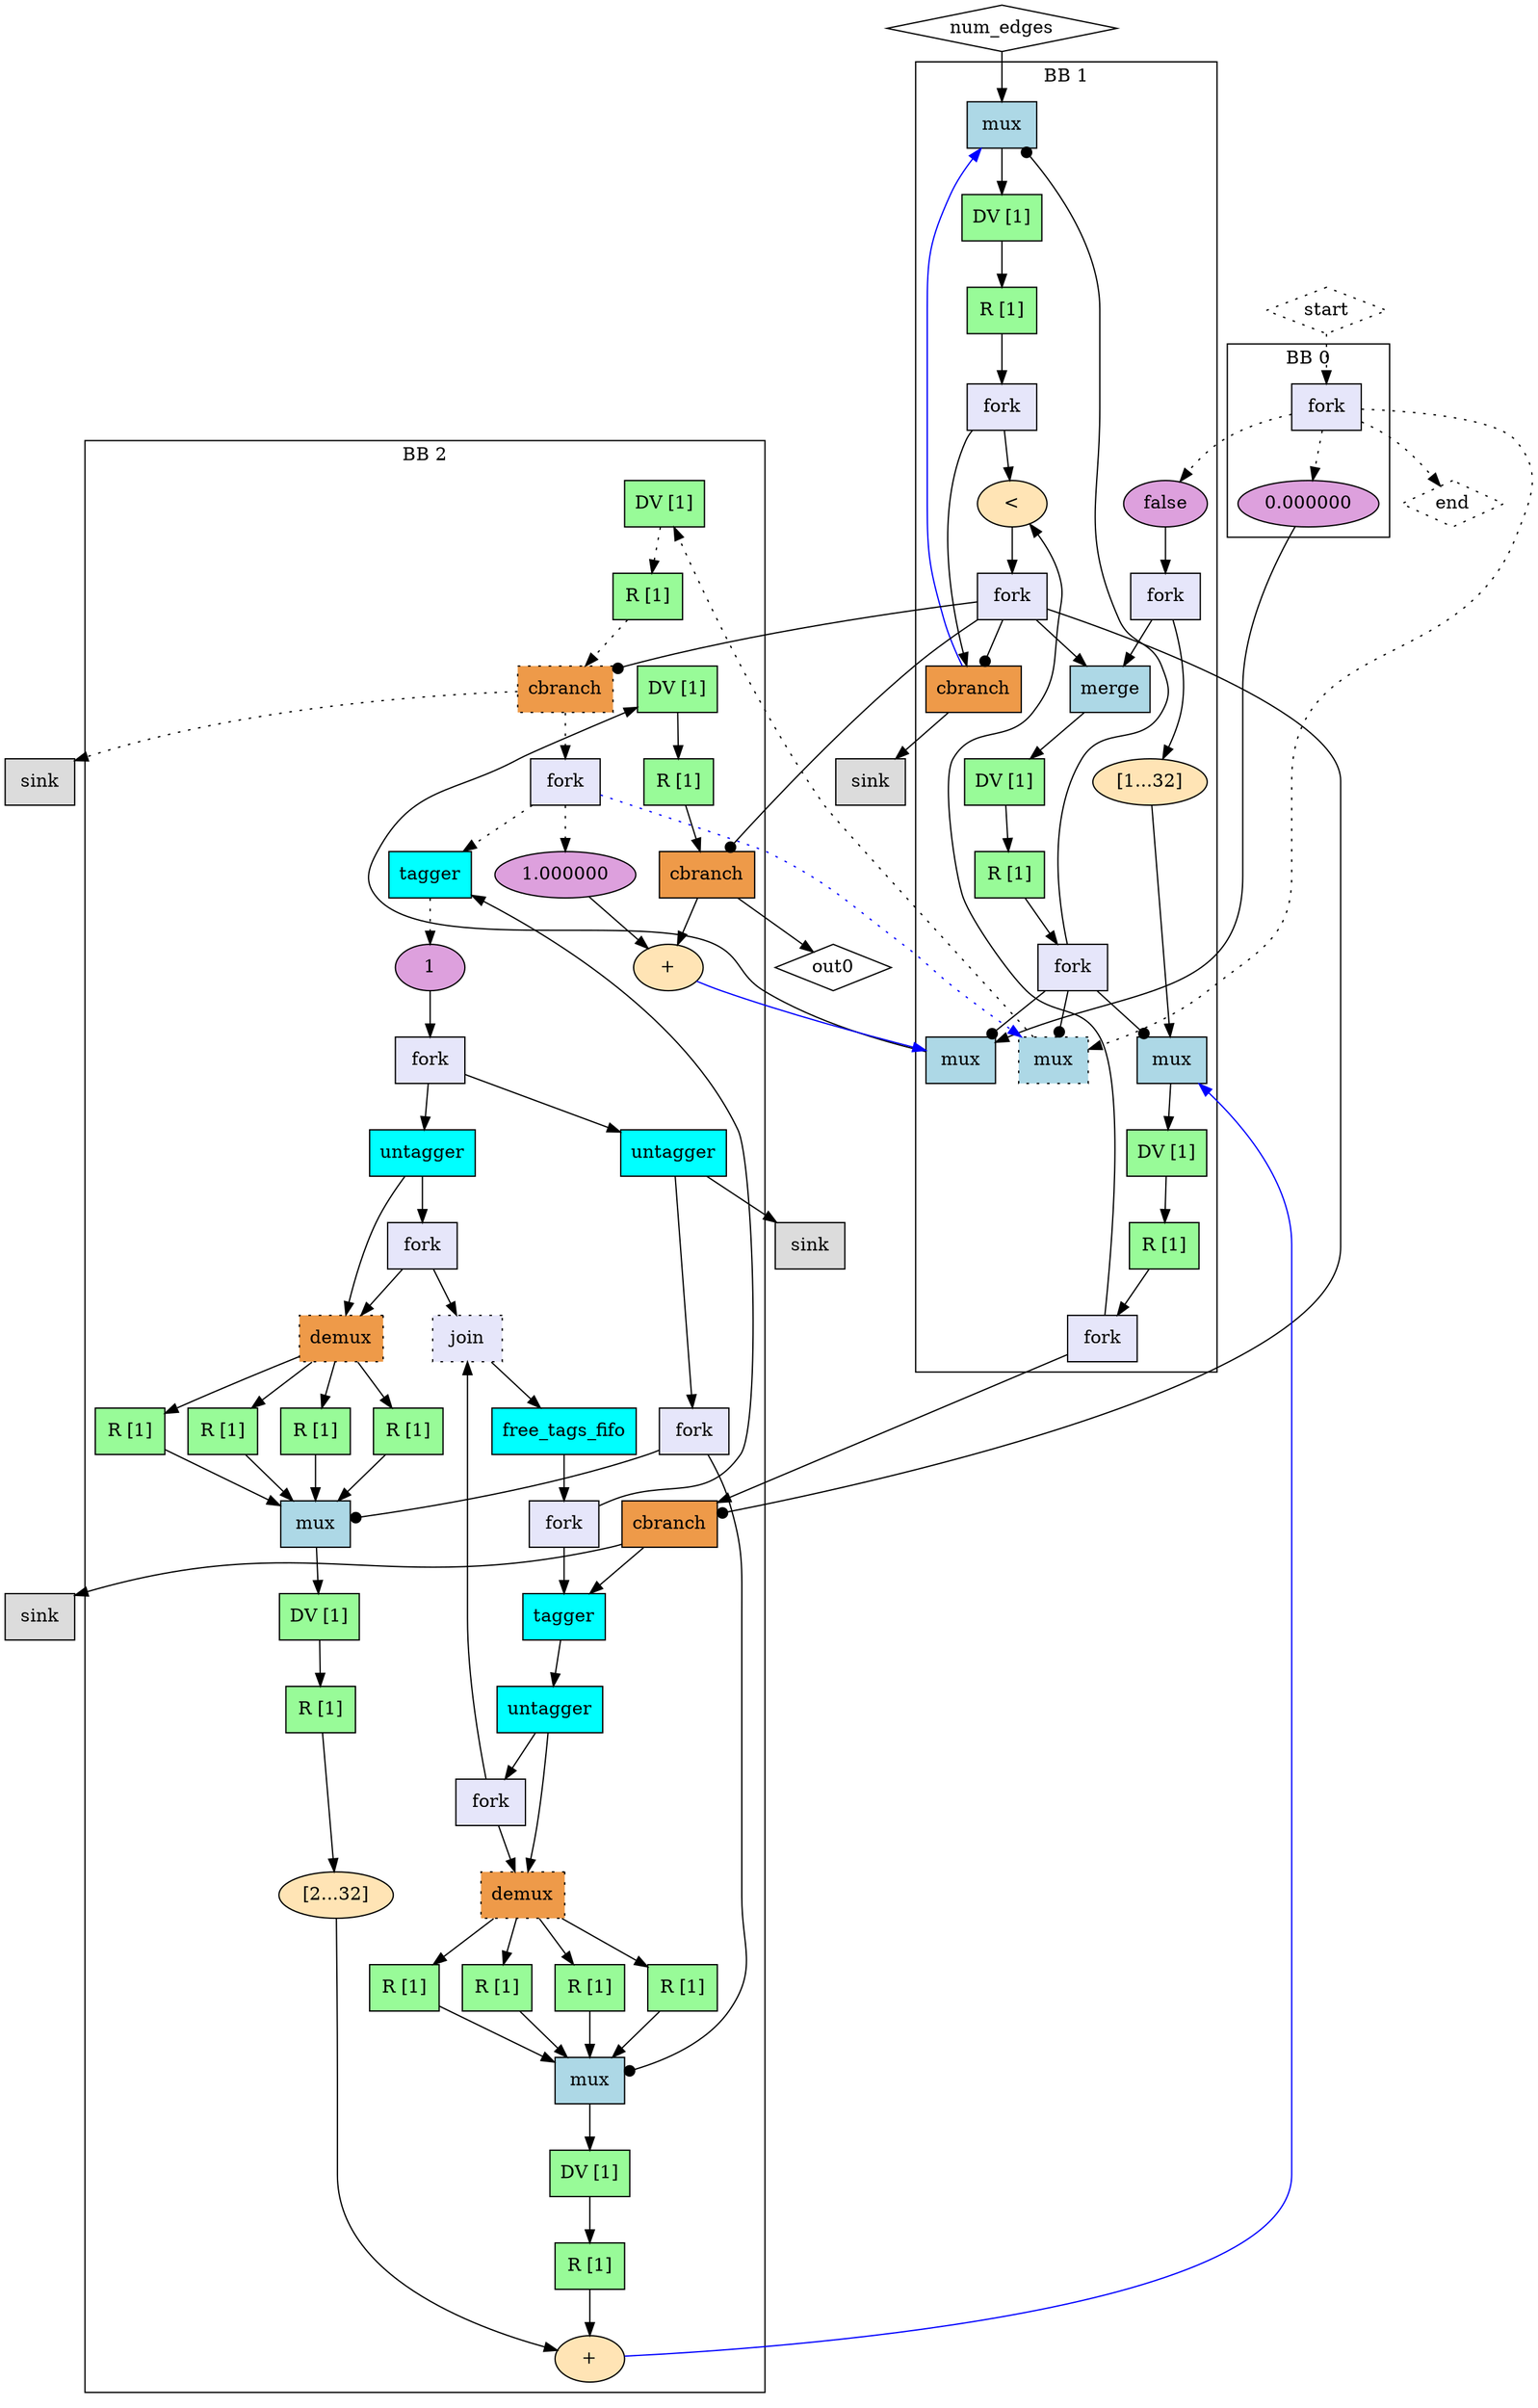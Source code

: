 Digraph G {
  splines=spline
  compound=true
  "num_edges" ["style"="solid", "shape"="diamond", "label"="num_edges", "mlir_op"="handshake.func"]
  "start" ["style"="dotted", "shape"="diamond", "label"="start", "mlir_op"="handshake.func"]
  "out0" ["style"="solid", "shape"="diamond", "label"="out0", "mlir_op"="handshake.func"]
  "end" ["style"="dotted", "shape"="diamond", "label"="end", "mlir_op"="handshake.func"]
  "sink0" ["style"="filled", "fillcolor"="gainsboro", "shape"="box", "label"="sink", "mlir_op"="handshake.sink"]
  "sink1" ["style"="filled", "fillcolor"="gainsboro", "shape"="box", "label"="sink", "mlir_op"="handshake.sink"]
  "sink2" ["style"="filled", "fillcolor"="gainsboro", "shape"="box", "label"="sink", "mlir_op"="handshake.sink"]
  "sink3" ["style"="filled", "fillcolor"="gainsboro", "shape"="box", "label"="sink", "mlir_op"="handshake.sink"]
  "num_edges" -> "mux2" ["dir"="both", "style"="solid", "arrowhead"="normal", "from_idx"="0", "to"="ins_0", "arrowtail"="none", "from"="num_edges", "to_idx"="1"]
  "start" -> "fork0" ["dir"="both", "style"="dotted", "arrowhead"="normal", "from_idx"="1", "to"="ins", "arrowtail"="none", "from"="start", "to_idx"="0"]
  "fork0" -> "end" ["dir"="both", "style"="dotted", "arrowhead"="normal", "from_idx"="0", "to"="end", "arrowtail"="none", "from"="outs_0", "to_idx"="1"]
  "fork0" -> "mux0" ["dir"="both", "style"="dotted", "arrowhead"="normal", "from_idx"="1", "to"="ins_0", "arrowtail"="none", "from"="outs_1", "to_idx"="1"]
  "fork0" -> "constant1" ["dir"="both", "style"="dotted", "arrowhead"="normal", "from_idx"="2", "to"="ctrl", "arrowtail"="none", "from"="outs_2", "to_idx"="0"]
  "constant0" -> "mux3" ["dir"="both", "style"="solid", "arrowhead"="normal", "from_idx"="0", "to"="ins_0", "arrowtail"="none", "from"="outs", "to_idx"="1"]
  "cond_br10" -> "sink0" ["dir"="both", "style"="solid", "arrowhead"="normal", "from_idx"="1", "to"="ins", "arrowtail"="none", "from"="falseOut", "to_idx"="0"]
  "mux0" -> "buffer2" ["dir"="both", "style"="dotted", "arrowhead"="normal", "from_idx"="0", "to"="ins", "arrowtail"="none", "from"="outs", "to_idx"="0"]
  "mux3" -> "buffer6" ["dir"="both", "style"="solid", "arrowhead"="normal", "from_idx"="0", "to"="ins", "arrowtail"="none", "from"="outs", "to_idx"="0"]
  "fork4" -> "cond_br11" ["dir"="both", "style"="solid", "arrowhead"="normal", "from_idx"="0", "to"="data", "arrowtail"="none", "from"="outs_0", "to_idx"="1"]
  "fork5" -> "cond_br13" ["dir"="both", "style"="solid", "arrowhead"="dot", "from_idx"="0", "to"="condition", "arrowtail"="none", "from"="outs_0", "to_idx"="0"]
  "fork5" -> "cond_br12" ["dir"="both", "style"="solid", "arrowhead"="dot", "from_idx"="1", "to"="condition", "arrowtail"="none", "from"="outs_1", "to_idx"="0"]
  "fork5" -> "cond_br11" ["dir"="both", "style"="solid", "arrowhead"="dot", "from_idx"="2", "to"="condition", "arrowtail"="none", "from"="outs_2", "to_idx"="0"]
  "cond_br11" -> "sink1" ["dir"="both", "style"="solid", "arrowhead"="normal", "from_idx"="1", "to"="ins", "arrowtail"="none", "from"="falseOut", "to_idx"="0"]
  "cond_br12" -> "out0" ["dir"="both", "style"="solid", "arrowhead"="normal", "from_idx"="1", "to"="out0", "arrowtail"="none", "from"="falseOut", "to_idx"="0"]
  "cond_br13" -> "sink2" ["dir"="both", "style"="dotted", "arrowhead"="normal", "from_idx"="1", "to"="ins", "arrowtail"="none", "from"="falseOut", "to_idx"="0"]
  "fork6" -> "mux0" ["dir"="both", "style"="dotted", "arrowhead"="normal", "from_idx"="2", "color"="blue", "to"="ins_1", "arrowtail"="none", "from"="outs_2", "to_idx"="2"]
  "untagger0" -> "sink3" ["dir"="both", "style"="solid", "arrowhead"="normal", "from_idx"="0", "to"="ins", "arrowtail"="none", "from"="outs", "to_idx"="0"]
  "addf0" -> "mux3" ["dir"="both", "style"="solid", "arrowhead"="normal", "from_idx"="0", "color"="blue", "to"="ins_1", "arrowtail"="none", "from"="result", "to_idx"="2"]
  "addi0" -> "mux4" ["dir"="both", "style"="solid", "arrowhead"="normal", "from_idx"="0", "color"="blue", "to"="ins_1", "arrowtail"="none", "from"="result", "to_idx"="2"]
  subgraph cluster0 {
    graph ["label"="BB 0"]
    "fork0" ["style"="filled", "fillcolor"="lavender", "shape"="box", "label"="fork", "mlir_op"="handshake.fork"]
    "constant0" ["style"="filled", "fillcolor"="plum", "shape"="oval", "label"="0.000000", "mlir_op"="handshake.constant"]
    "fork0" -> "constant0" ["dir"="both", "style"="dotted", "arrowhead"="normal", "from_idx"="3", "to"="ctrl", "arrowtail"="none", "from"="outs_3", "to_idx"="0"]
  }
  subgraph cluster1 {
    graph ["label"="BB 1"]
    "cond_br10" ["style"="filled", "fillcolor"="tan2", "shape"="box", "label"="cbranch", "mlir_op"="handshake.cond_br"]
    "constant1" ["style"="filled", "fillcolor"="plum", "shape"="oval", "label"="false", "mlir_op"="handshake.constant"]
    "fork1" ["style"="filled", "fillcolor"="lavender", "shape"="box", "label"="fork", "mlir_op"="handshake.fork"]
    "extsi0" ["style"="filled", "fillcolor"="moccasin", "shape"="oval", "label"="[1...32]", "mlir_op"="handshake.extsi"]
    "merge0" ["style"="filled", "fillcolor"="lightblue", "shape"="box", "label"="merge", "mlir_op"="handshake.merge"]
    "buffer0" ["style"="filled", "fillcolor"="palegreen", "shape"="box", "label"="DV [1]", "mlir_op"="handshake.buffer"]
    "buffer1" ["style"="filled", "fillcolor"="palegreen", "shape"="box", "label"="R [1]", "mlir_op"="handshake.buffer"]
    "fork2" ["style"="filled", "fillcolor"="lavender", "shape"="box", "label"="fork", "mlir_op"="handshake.fork"]
    "mux0" ["style"="filled, dotted", "fillcolor"="lightblue", "shape"="box", "label"="mux", "mlir_op"="handshake.mux"]
    "mux2" ["style"="filled", "fillcolor"="lightblue", "shape"="box", "label"="mux", "mlir_op"="handshake.mux"]
    "buffer4" ["style"="filled", "fillcolor"="palegreen", "shape"="box", "label"="DV [1]", "mlir_op"="handshake.buffer"]
    "buffer5" ["style"="filled", "fillcolor"="palegreen", "shape"="box", "label"="R [1]", "mlir_op"="handshake.buffer"]
    "fork3" ["style"="filled", "fillcolor"="lavender", "shape"="box", "label"="fork", "mlir_op"="handshake.fork"]
    "mux3" ["style"="filled", "fillcolor"="lightblue", "shape"="box", "label"="mux", "mlir_op"="handshake.mux"]
    "mux4" ["style"="filled", "fillcolor"="lightblue", "shape"="box", "label"="mux", "mlir_op"="handshake.mux"]
    "buffer8" ["style"="filled", "fillcolor"="palegreen", "shape"="box", "label"="DV [1]", "mlir_op"="handshake.buffer"]
    "buffer9" ["style"="filled", "fillcolor"="palegreen", "shape"="box", "label"="R [1]", "mlir_op"="handshake.buffer"]
    "fork4" ["style"="filled", "fillcolor"="lavender", "shape"="box", "label"="fork", "mlir_op"="handshake.fork"]
    "cmpi0" ["style"="filled", "fillcolor"="moccasin", "shape"="oval", "label"="<", "mlir_op"="handshake.cmpi<"]
    "fork5" ["style"="filled", "fillcolor"="lavender", "shape"="box", "label"="fork", "mlir_op"="handshake.fork"]
    "cond_br10" -> "mux2" ["dir"="both", "style"="solid", "arrowhead"="normal", "from_idx"="0", "color"="blue", "to"="ins_1", "arrowtail"="none", "from"="trueOut", "to_idx"="2"]
    "constant1" -> "fork1" ["dir"="both", "style"="solid", "arrowhead"="normal", "from_idx"="0", "to"="ins", "arrowtail"="none", "from"="outs", "to_idx"="0"]
    "fork1" -> "merge0" ["dir"="both", "style"="solid", "arrowhead"="normal", "from_idx"="0", "to"="ins_0", "arrowtail"="none", "from"="outs_0", "to_idx"="0"]
    "fork1" -> "extsi0" ["dir"="both", "style"="solid", "arrowhead"="normal", "from_idx"="1", "to"="ins", "arrowtail"="none", "from"="outs_1", "to_idx"="0"]
    "extsi0" -> "mux4" ["dir"="both", "style"="solid", "arrowhead"="normal", "from_idx"="0", "to"="ins_0", "arrowtail"="none", "from"="outs", "to_idx"="1"]
    "merge0" -> "buffer0" ["dir"="both", "style"="solid", "arrowhead"="normal", "from_idx"="0", "to"="ins", "arrowtail"="none", "from"="outs", "to_idx"="0"]
    "buffer0" -> "buffer1" ["dir"="both", "style"="solid", "arrowhead"="normal", "from_idx"="0", "to"="ins", "arrowtail"="none", "from"="outs", "to_idx"="0"]
    "buffer1" -> "fork2" ["dir"="both", "style"="solid", "arrowhead"="normal", "from_idx"="0", "to"="ins", "arrowtail"="none", "from"="outs", "to_idx"="0"]
    "fork2" -> "mux4" ["dir"="both", "style"="solid", "arrowhead"="dot", "from_idx"="0", "to"="index", "arrowtail"="none", "from"="outs_0", "to_idx"="0"]
    "fork2" -> "mux3" ["dir"="both", "style"="solid", "arrowhead"="dot", "from_idx"="1", "to"="index", "arrowtail"="none", "from"="outs_1", "to_idx"="0"]
    "fork2" -> "mux2" ["dir"="both", "style"="solid", "arrowhead"="dot", "from_idx"="2", "to"="index", "arrowtail"="none", "from"="outs_2", "to_idx"="0"]
    "fork2" -> "mux0" ["dir"="both", "style"="solid", "arrowhead"="dot", "from_idx"="3", "to"="index", "arrowtail"="none", "from"="outs_3", "to_idx"="0"]
    "mux2" -> "buffer4" ["dir"="both", "style"="solid", "arrowhead"="normal", "from_idx"="0", "to"="ins", "arrowtail"="none", "from"="outs", "to_idx"="0"]
    "buffer4" -> "buffer5" ["dir"="both", "style"="solid", "arrowhead"="normal", "from_idx"="0", "to"="ins", "arrowtail"="none", "from"="outs", "to_idx"="0"]
    "buffer5" -> "fork3" ["dir"="both", "style"="solid", "arrowhead"="normal", "from_idx"="0", "to"="ins", "arrowtail"="none", "from"="outs", "to_idx"="0"]
    "fork3" -> "cmpi0" ["dir"="both", "style"="solid", "arrowhead"="normal", "from_idx"="0", "to"="rhs", "arrowtail"="none", "from"="outs_0", "to_idx"="1"]
    "fork3" -> "cond_br10" ["dir"="both", "style"="solid", "arrowhead"="normal", "from_idx"="1", "to"="data", "arrowtail"="none", "from"="outs_1", "to_idx"="1"]
    "mux4" -> "buffer8" ["dir"="both", "style"="solid", "arrowhead"="normal", "from_idx"="0", "to"="ins", "arrowtail"="none", "from"="outs", "to_idx"="0"]
    "buffer8" -> "buffer9" ["dir"="both", "style"="solid", "arrowhead"="normal", "from_idx"="0", "to"="ins", "arrowtail"="none", "from"="outs", "to_idx"="0"]
    "buffer9" -> "fork4" ["dir"="both", "style"="solid", "arrowhead"="normal", "from_idx"="0", "to"="ins", "arrowtail"="none", "from"="outs", "to_idx"="0"]
    "fork4" -> "cmpi0" ["dir"="both", "style"="solid", "arrowhead"="normal", "from_idx"="1", "to"="lhs", "arrowtail"="none", "from"="outs_1", "to_idx"="0"]
    "cmpi0" -> "fork5" ["dir"="both", "style"="solid", "arrowhead"="normal", "from_idx"="0", "to"="ins", "arrowtail"="none", "from"="result", "to_idx"="0"]
    "fork5" -> "cond_br10" ["dir"="both", "style"="solid", "arrowhead"="dot", "from_idx"="3", "to"="condition", "arrowtail"="none", "from"="outs_3", "to_idx"="0"]
    "fork5" -> "merge0" ["dir"="both", "style"="solid", "arrowhead"="normal", "from_idx"="4", "to"="ins_1", "arrowtail"="none", "from"="outs_4", "to_idx"="1"]
  }
  subgraph cluster2 {
    graph ["label"="BB 2"]
    "cond_br11" ["style"="filled", "fillcolor"="tan2", "shape"="box", "label"="cbranch", "mlir_op"="handshake.cond_br"]
    "buffer6" ["style"="filled", "fillcolor"="palegreen", "shape"="box", "label"="DV [1]", "mlir_op"="handshake.buffer"]
    "buffer7" ["style"="filled", "fillcolor"="palegreen", "shape"="box", "label"="R [1]", "mlir_op"="handshake.buffer"]
    "cond_br12" ["style"="filled", "fillcolor"="tan2", "shape"="box", "label"="cbranch", "mlir_op"="handshake.cond_br"]
    "buffer2" ["style"="filled", "fillcolor"="palegreen", "shape"="box", "label"="DV [1]", "mlir_op"="handshake.buffer"]
    "buffer3" ["style"="filled", "fillcolor"="palegreen", "shape"="box", "label"="R [1]", "mlir_op"="handshake.buffer"]
    "cond_br13" ["style"="filled, dotted", "fillcolor"="tan2", "shape"="box", "label"="cbranch", "mlir_op"="handshake.cond_br"]
    "fork6" ["style"="filled", "fillcolor"="lavender", "shape"="box", "label"="fork", "mlir_op"="handshake.fork"]
    "free_tags_fifo0" ["style"="filled", "fillcolor"="cyan", "shape"="box", "label"="free_tags_fifo", "mlir_op"="handshake.free_tags_fifo"]
    "fork7" ["style"="filled", "fillcolor"="lavender", "shape"="box", "label"="fork", "mlir_op"="handshake.fork"]
    "tagger0" ["style"="filled", "fillcolor"="cyan", "shape"="box", "label"="tagger", "mlir_op"="handshake.tagger"]
    "tagger1" ["style"="filled", "fillcolor"="cyan", "shape"="box", "label"="tagger", "mlir_op"="handshake.tagger"]
    "untagger0" ["style"="filled", "fillcolor"="cyan", "shape"="box", "label"="untagger", "mlir_op"="handshake.untagger"]
    "fork8" ["style"="filled", "fillcolor"="lavender", "shape"="box", "label"="fork", "mlir_op"="handshake.fork"]
    "untagger1" ["style"="filled", "fillcolor"="cyan", "shape"="box", "label"="untagger", "mlir_op"="handshake.untagger"]
    "fork9" ["style"="filled", "fillcolor"="lavender", "shape"="box", "label"="fork", "mlir_op"="handshake.fork"]
    "demux0" ["style"="filled, dotted", "fillcolor"="tan2", "shape"="box", "label"="demux", "mlir_op"="handshake.demux"]
    "buffer10" ["style"="filled", "fillcolor"="palegreen", "shape"="box", "label"="R [1]", "mlir_op"="handshake.buffer"]
    "buffer11" ["style"="filled", "fillcolor"="palegreen", "shape"="box", "label"="R [1]", "mlir_op"="handshake.buffer"]
    "buffer12" ["style"="filled", "fillcolor"="palegreen", "shape"="box", "label"="R [1]", "mlir_op"="handshake.buffer"]
    "buffer13" ["style"="filled", "fillcolor"="palegreen", "shape"="box", "label"="R [1]", "mlir_op"="handshake.buffer"]
    "mux1" ["style"="filled", "fillcolor"="lightblue", "shape"="box", "label"="mux", "mlir_op"="handshake.mux"]
    "untagger2" ["style"="filled", "fillcolor"="cyan", "shape"="box", "label"="untagger", "mlir_op"="handshake.untagger"]
    "fork10" ["style"="filled", "fillcolor"="lavender", "shape"="box", "label"="fork", "mlir_op"="handshake.fork"]
    "demux1" ["style"="filled, dotted", "fillcolor"="tan2", "shape"="box", "label"="demux", "mlir_op"="handshake.demux"]
    "buffer16" ["style"="filled", "fillcolor"="palegreen", "shape"="box", "label"="R [1]", "mlir_op"="handshake.buffer"]
    "buffer17" ["style"="filled", "fillcolor"="palegreen", "shape"="box", "label"="R [1]", "mlir_op"="handshake.buffer"]
    "buffer18" ["style"="filled", "fillcolor"="palegreen", "shape"="box", "label"="R [1]", "mlir_op"="handshake.buffer"]
    "buffer19" ["style"="filled", "fillcolor"="palegreen", "shape"="box", "label"="R [1]", "mlir_op"="handshake.buffer"]
    "mux5" ["style"="filled", "fillcolor"="lightblue", "shape"="box", "label"="mux", "mlir_op"="handshake.mux"]
    "join0" ["style"="filled, dotted", "fillcolor"="lavender", "shape"="box", "label"="join", "mlir_op"="handshake.join"]
    "constant3" ["style"="filled", "fillcolor"="plum", "shape"="oval", "label"="1", "mlir_op"="handshake.constant"]
    "fork11" ["style"="filled", "fillcolor"="lavender", "shape"="box", "label"="fork", "mlir_op"="handshake.fork"]
    "buffer20" ["style"="filled", "fillcolor"="palegreen", "shape"="box", "label"="DV [1]", "mlir_op"="handshake.buffer"]
    "buffer21" ["style"="filled", "fillcolor"="palegreen", "shape"="box", "label"="R [1]", "mlir_op"="handshake.buffer"]
    "extsi1" ["style"="filled", "fillcolor"="moccasin", "shape"="oval", "label"="[2...32]", "mlir_op"="handshake.extsi"]
    "constant5" ["style"="filled", "fillcolor"="plum", "shape"="oval", "label"="1.000000", "mlir_op"="handshake.constant"]
    "addf0" ["style"="filled", "fillcolor"="moccasin", "shape"="oval", "label"="+", "mlir_op"="handshake.addf"]
    "buffer14" ["style"="filled", "fillcolor"="palegreen", "shape"="box", "label"="DV [1]", "mlir_op"="handshake.buffer"]
    "buffer15" ["style"="filled", "fillcolor"="palegreen", "shape"="box", "label"="R [1]", "mlir_op"="handshake.buffer"]
    "addi0" ["style"="filled", "fillcolor"="moccasin", "shape"="oval", "label"="+", "mlir_op"="handshake.addi"]
    "cond_br11" -> "tagger1" ["dir"="both", "style"="solid", "arrowhead"="normal", "from_idx"="0", "to"="ins", "arrowtail"="none", "from"="trueOut", "to_idx"="0"]
    "buffer6" -> "buffer7" ["dir"="both", "style"="solid", "arrowhead"="normal", "from_idx"="0", "to"="ins", "arrowtail"="none", "from"="outs", "to_idx"="0"]
    "buffer7" -> "cond_br12" ["dir"="both", "style"="solid", "arrowhead"="normal", "from_idx"="0", "to"="data", "arrowtail"="none", "from"="outs", "to_idx"="1"]
    "cond_br12" -> "addf0" ["dir"="both", "style"="solid", "arrowhead"="normal", "from_idx"="0", "to"="lhs", "arrowtail"="none", "from"="trueOut", "to_idx"="0"]
    "buffer2" -> "buffer3" ["dir"="both", "style"="dotted", "arrowhead"="normal", "from_idx"="0", "to"="ins", "arrowtail"="none", "from"="outs", "to_idx"="0"]
    "buffer3" -> "cond_br13" ["dir"="both", "style"="dotted", "arrowhead"="normal", "from_idx"="0", "to"="data", "arrowtail"="none", "from"="outs", "to_idx"="1"]
    "cond_br13" -> "fork6" ["dir"="both", "style"="dotted", "arrowhead"="normal", "from_idx"="0", "to"="ins", "arrowtail"="none", "from"="trueOut", "to_idx"="0"]
    "fork6" -> "constant5" ["dir"="both", "style"="dotted", "arrowhead"="normal", "from_idx"="0", "to"="ctrl", "arrowtail"="none", "from"="outs_0", "to_idx"="0"]
    "fork6" -> "tagger0" ["dir"="both", "style"="dotted", "arrowhead"="normal", "from_idx"="1", "to"="ins", "arrowtail"="none", "from"="outs_1", "to_idx"="0"]
    "free_tags_fifo0" -> "fork7" ["dir"="both", "style"="solid", "arrowhead"="normal", "from_idx"="0", "to"="ins", "arrowtail"="none", "from"="outs", "to_idx"="0"]
    "fork7" -> "tagger1" ["dir"="both", "style"="solid", "arrowhead"="normal", "from_idx"="0", "to"="tagIn", "arrowtail"="none", "from"="outs_0", "to_idx"="1"]
    "fork7" -> "tagger0" ["dir"="both", "style"="solid", "arrowhead"="normal", "from_idx"="1", "to"="tagIn", "arrowtail"="none", "from"="outs_1", "to_idx"="1"]
    "tagger0" -> "constant3" ["dir"="both", "style"="dotted", "arrowhead"="normal", "from_idx"="0", "to"="ctrl", "arrowtail"="none", "from"="outs", "to_idx"="0"]
    "tagger1" -> "untagger1" ["dir"="both", "style"="solid", "arrowhead"="normal", "from_idx"="0", "to"="ins", "arrowtail"="none", "from"="outs", "to_idx"="0"]
    "untagger0" -> "fork8" ["dir"="both", "style"="solid", "arrowhead"="normal", "from_idx"="1", "to"="ins", "arrowtail"="none", "from"="tagOut", "to_idx"="0"]
    "fork8" -> "mux5" ["dir"="both", "style"="solid", "arrowhead"="dot", "from_idx"="0", "to"="index", "arrowtail"="none", "from"="outs_0", "to_idx"="0"]
    "fork8" -> "mux1" ["dir"="both", "style"="solid", "arrowhead"="dot", "from_idx"="1", "to"="index", "arrowtail"="none", "from"="outs_1", "to_idx"="0"]
    "untagger1" -> "demux0" ["dir"="both", "style"="solid", "arrowhead"="normal", "from_idx"="0", "to"="ins", "arrowtail"="none", "from"="outs", "to_idx"="1"]
    "untagger1" -> "fork9" ["dir"="both", "style"="solid", "arrowhead"="normal", "from_idx"="1", "to"="ins", "arrowtail"="none", "from"="tagOut", "to_idx"="0"]
    "fork9" -> "join0" ["dir"="both", "style"="solid", "arrowhead"="normal", "from_idx"="0", "to"="ins_0", "arrowtail"="none", "from"="outs_0", "to_idx"="0"]
    "fork9" -> "demux0" ["dir"="both", "style"="solid", "arrowhead"="normal", "from_idx"="1", "to"="index", "arrowtail"="none", "from"="outs_1", "to_idx"="0"]
    "demux0" -> "buffer10" ["dir"="both", "style"="solid", "arrowhead"="normal", "from_idx"="0", "to"="ins", "arrowtail"="none", "from"="outs_0", "to_idx"="0"]
    "demux0" -> "buffer11" ["dir"="both", "style"="solid", "arrowhead"="normal", "from_idx"="1", "to"="ins", "arrowtail"="none", "from"="outs_1", "to_idx"="0"]
    "demux0" -> "buffer12" ["dir"="both", "style"="solid", "arrowhead"="normal", "from_idx"="2", "to"="ins", "arrowtail"="none", "from"="outs_2", "to_idx"="0"]
    "demux0" -> "buffer13" ["dir"="both", "style"="solid", "arrowhead"="normal", "from_idx"="3", "to"="ins", "arrowtail"="none", "from"="outs_3", "to_idx"="0"]
    "buffer10" -> "mux1" ["dir"="both", "style"="solid", "arrowhead"="normal", "from_idx"="0", "to"="ins_0", "arrowtail"="none", "from"="outs", "to_idx"="1"]
    "buffer11" -> "mux1" ["dir"="both", "style"="solid", "arrowhead"="normal", "from_idx"="0", "to"="ins_1", "arrowtail"="none", "from"="outs", "to_idx"="2"]
    "buffer12" -> "mux1" ["dir"="both", "style"="solid", "arrowhead"="normal", "from_idx"="0", "to"="ins_2", "arrowtail"="none", "from"="outs", "to_idx"="3"]
    "buffer13" -> "mux1" ["dir"="both", "style"="solid", "arrowhead"="normal", "from_idx"="0", "to"="ins_3", "arrowtail"="none", "from"="outs", "to_idx"="4"]
    "mux1" -> "buffer14" ["dir"="both", "style"="solid", "arrowhead"="normal", "from_idx"="0", "to"="ins", "arrowtail"="none", "from"="outs", "to_idx"="0"]
    "untagger2" -> "demux1" ["dir"="both", "style"="solid", "arrowhead"="normal", "from_idx"="0", "to"="ins", "arrowtail"="none", "from"="outs", "to_idx"="1"]
    "untagger2" -> "fork10" ["dir"="both", "style"="solid", "arrowhead"="normal", "from_idx"="1", "to"="ins", "arrowtail"="none", "from"="tagOut", "to_idx"="0"]
    "fork10" -> "join0" ["dir"="both", "style"="solid", "arrowhead"="normal", "from_idx"="0", "to"="ins_1", "arrowtail"="none", "from"="outs_0", "to_idx"="1"]
    "fork10" -> "demux1" ["dir"="both", "style"="solid", "arrowhead"="normal", "from_idx"="1", "to"="index", "arrowtail"="none", "from"="outs_1", "to_idx"="0"]
    "demux1" -> "buffer16" ["dir"="both", "style"="solid", "arrowhead"="normal", "from_idx"="0", "to"="ins", "arrowtail"="none", "from"="outs_0", "to_idx"="0"]
    "demux1" -> "buffer17" ["dir"="both", "style"="solid", "arrowhead"="normal", "from_idx"="1", "to"="ins", "arrowtail"="none", "from"="outs_1", "to_idx"="0"]
    "demux1" -> "buffer18" ["dir"="both", "style"="solid", "arrowhead"="normal", "from_idx"="2", "to"="ins", "arrowtail"="none", "from"="outs_2", "to_idx"="0"]
    "demux1" -> "buffer19" ["dir"="both", "style"="solid", "arrowhead"="normal", "from_idx"="3", "to"="ins", "arrowtail"="none", "from"="outs_3", "to_idx"="0"]
    "buffer16" -> "mux5" ["dir"="both", "style"="solid", "arrowhead"="normal", "from_idx"="0", "to"="ins_0", "arrowtail"="none", "from"="outs", "to_idx"="1"]
    "buffer17" -> "mux5" ["dir"="both", "style"="solid", "arrowhead"="normal", "from_idx"="0", "to"="ins_1", "arrowtail"="none", "from"="outs", "to_idx"="2"]
    "buffer18" -> "mux5" ["dir"="both", "style"="solid", "arrowhead"="normal", "from_idx"="0", "to"="ins_2", "arrowtail"="none", "from"="outs", "to_idx"="3"]
    "buffer19" -> "mux5" ["dir"="both", "style"="solid", "arrowhead"="normal", "from_idx"="0", "to"="ins_3", "arrowtail"="none", "from"="outs", "to_idx"="4"]
    "mux5" -> "buffer20" ["dir"="both", "style"="solid", "arrowhead"="normal", "from_idx"="0", "to"="ins", "arrowtail"="none", "from"="outs", "to_idx"="0"]
    "join0" -> "free_tags_fifo0" ["dir"="both", "style"="solid", "arrowhead"="normal", "from_idx"="0", "to"="ins", "arrowtail"="none", "from"="outs", "to_idx"="0"]
    "constant3" -> "fork11" ["dir"="both", "style"="solid", "arrowhead"="normal", "from_idx"="0", "to"="ins", "arrowtail"="none", "from"="outs", "to_idx"="0"]
    "fork11" -> "untagger0" ["dir"="both", "style"="solid", "arrowhead"="normal", "from_idx"="0", "to"="ins", "arrowtail"="none", "from"="outs_0", "to_idx"="0"]
    "fork11" -> "untagger2" ["dir"="both", "style"="solid", "arrowhead"="normal", "from_idx"="1", "to"="ins", "arrowtail"="none", "from"="outs_1", "to_idx"="0"]
    "buffer20" -> "buffer21" ["dir"="both", "style"="solid", "arrowhead"="normal", "from_idx"="0", "to"="ins", "arrowtail"="none", "from"="outs", "to_idx"="0"]
    "buffer21" -> "extsi1" ["dir"="both", "style"="solid", "arrowhead"="normal", "from_idx"="0", "to"="ins", "arrowtail"="none", "from"="outs", "to_idx"="0"]
    "extsi1" -> "addi0" ["dir"="both", "style"="solid", "arrowhead"="normal", "from_idx"="0", "to"="rhs", "arrowtail"="none", "from"="outs", "to_idx"="1"]
    "constant5" -> "addf0" ["dir"="both", "style"="solid", "arrowhead"="normal", "from_idx"="0", "to"="rhs", "arrowtail"="none", "from"="outs", "to_idx"="1"]
    "buffer14" -> "buffer15" ["dir"="both", "style"="solid", "arrowhead"="normal", "from_idx"="0", "to"="ins", "arrowtail"="none", "from"="outs", "to_idx"="0"]
    "buffer15" -> "addi0" ["dir"="both", "style"="solid", "arrowhead"="normal", "from_idx"="0", "to"="lhs", "arrowtail"="none", "from"="outs", "to_idx"="0"]
  }
}
